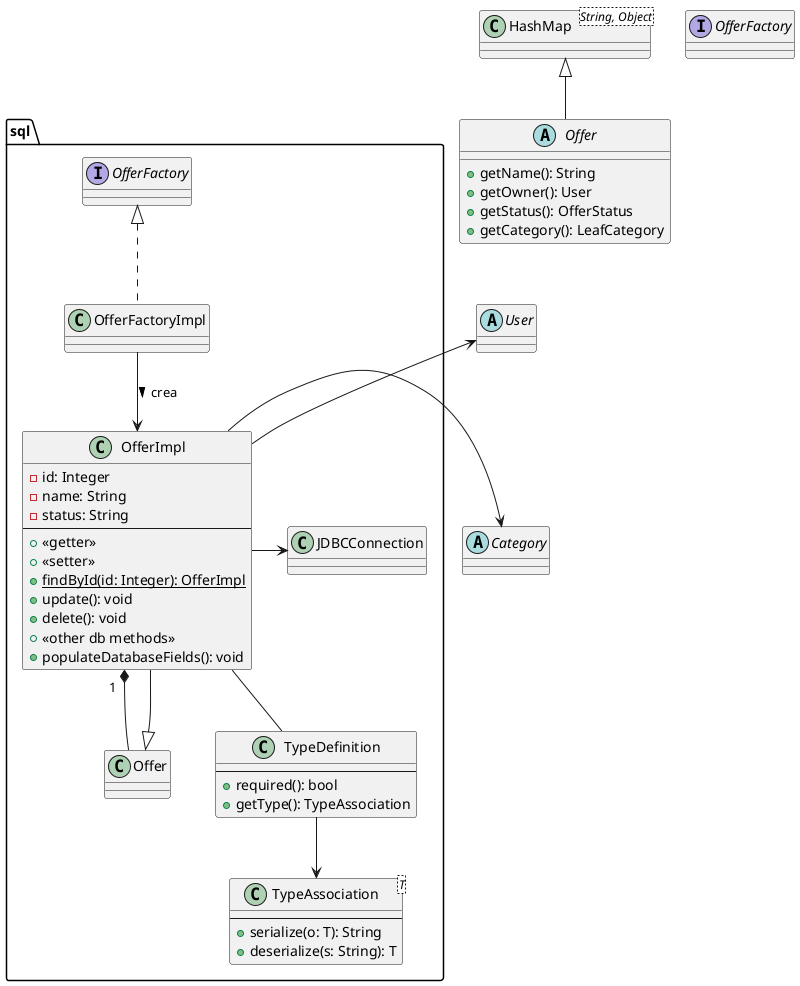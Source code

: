 @startuml

'skinparam Linetype ortho

class HashMap<String, Object>{}

abstract class Offer extends HashMap{
    + getName(): String
    + getOwner(): User
    + getStatus(): OfferStatus
    + getCategory(): LeafCategory
}

abstract class User{}
abstract class Category{}

interface OfferFactory{
}

package sql{
    class OfferImpl extends Offer{
        - id: Integer
        - name: String
        - status: String
    --
        + <<getter>>
        + <<setter>>
        + {static} findById(id: Integer): OfferImpl
        + update(): void
        + delete(): void
        + <<other db methods>>
        + populateDatabaseFields(): void
    }

    class JDBCConnection{}
    class TypeDefinition{
        --
        + required(): bool
        + getType(): TypeAssociation
    }

    class TypeAssociation<T>{
        --
        + serialize(o: T): String
        + deserialize(s: String): T
    }

    class OfferFactoryImpl implements OfferFactory{
    }

    JDBCConnection -[hidden]down- TypeDefinition

    OfferImpl -left-> User
    OfferImpl -left-> Category
    OfferImpl "1  " *-- Offer
    OfferImpl -right-> JDBCConnection
    OfferImpl -right- TypeDefinition

    TypeDefinition --> TypeAssociation
    OfferFactoryImpl --> OfferImpl: crea >
}

Offer -[hidden]down- User
User -[hidden]down- Category


@enduml